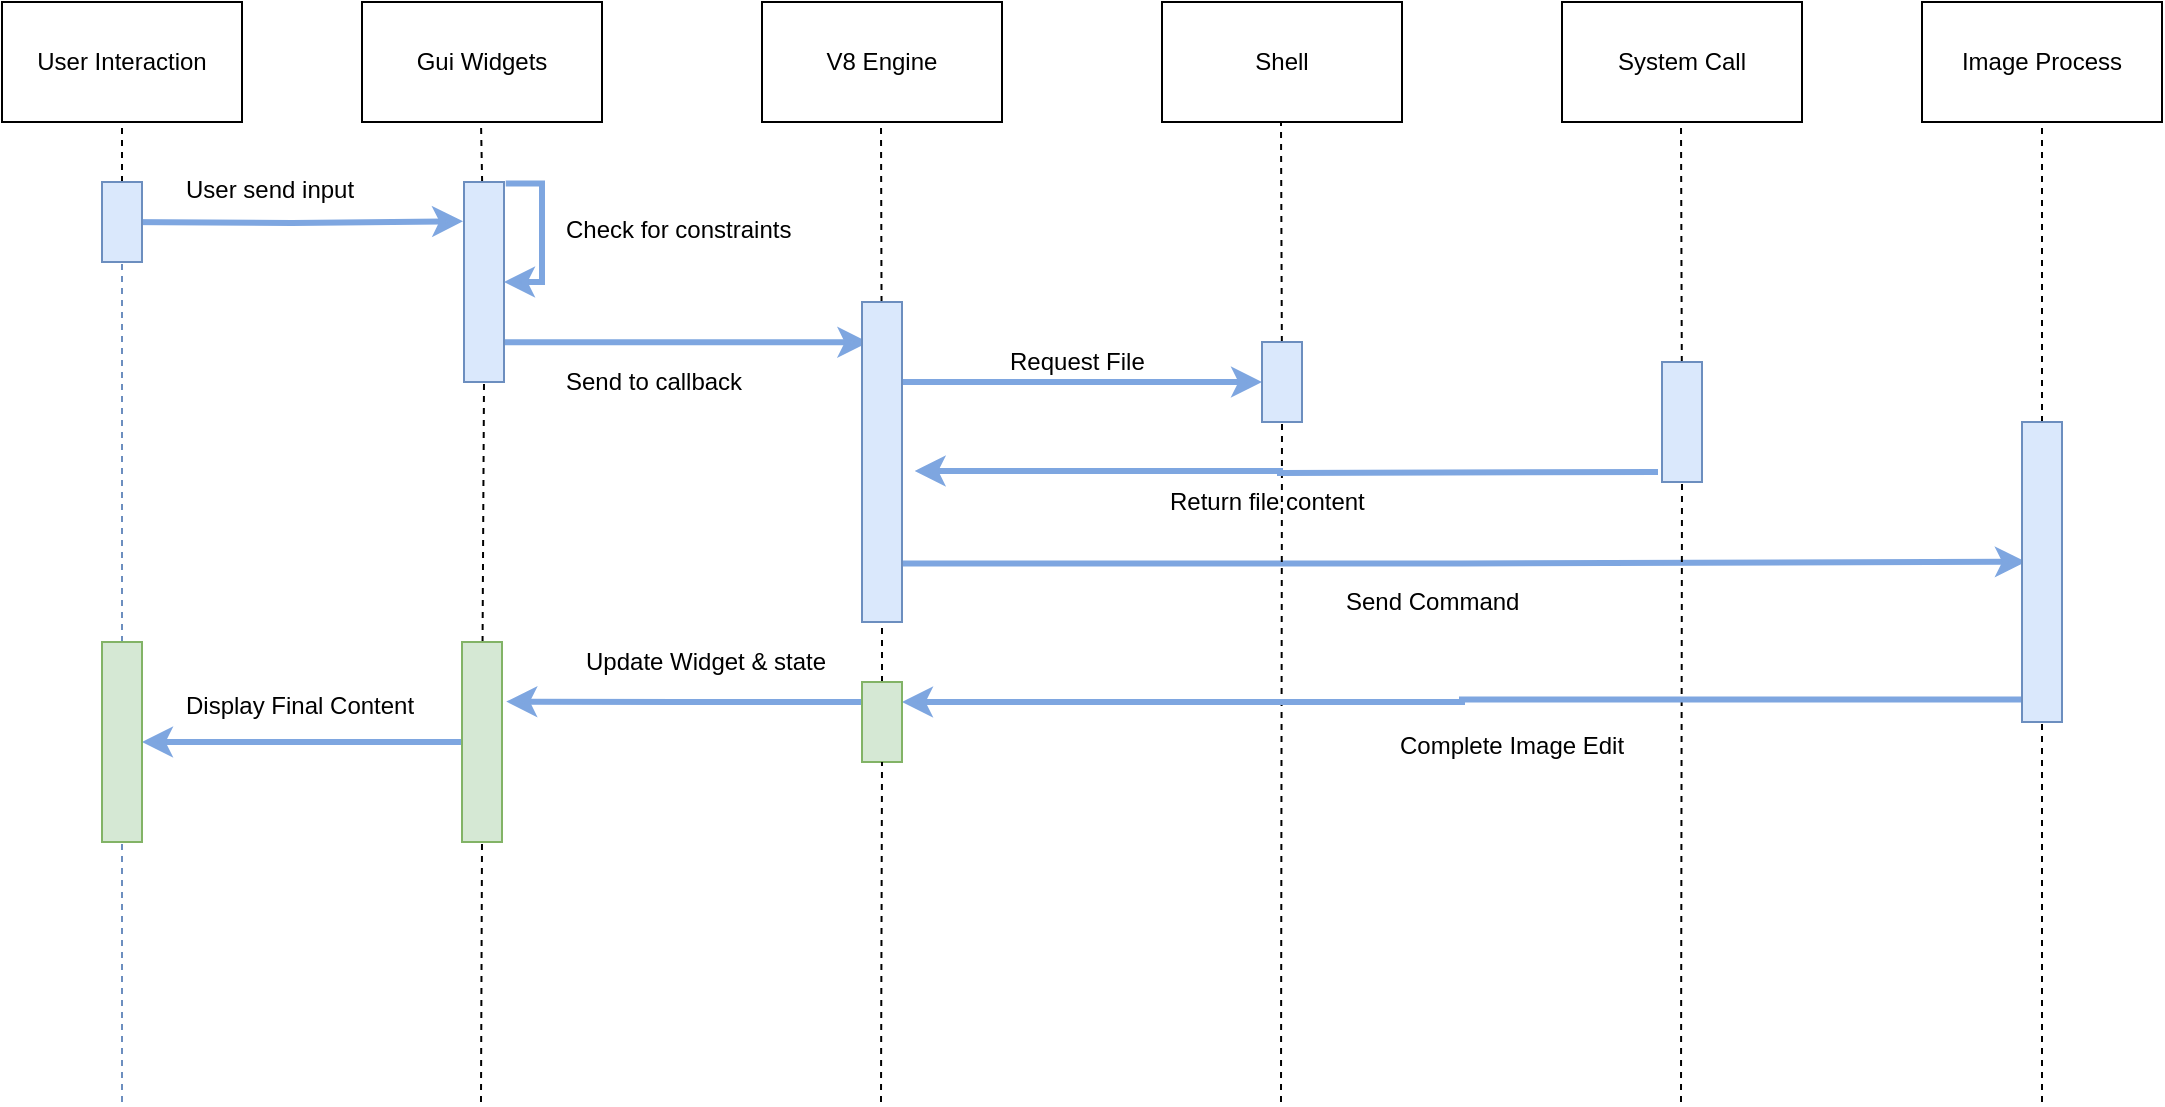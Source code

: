 <mxfile version="10.9.8" type="device"><diagram name="Page-1" id="e7e014a7-5840-1c2e-5031-d8a46d1fe8dd"><mxGraphModel dx="1466" dy="850" grid="1" gridSize="10" guides="1" tooltips="1" connect="1" arrows="1" fold="1" page="1" pageScale="1" pageWidth="1169" pageHeight="826" background="#ffffff" math="0" shadow="0"><root><mxCell id="0"/><mxCell id="1" parent="0"/><mxCell id="CmA-MdvDBtXe1rYLvWqY-41" value="User Interaction" style="rounded=0;whiteSpace=wrap;html=1;" vertex="1" parent="1"><mxGeometry x="20" y="20" width="120" height="60" as="geometry"/></mxCell><mxCell id="CmA-MdvDBtXe1rYLvWqY-42" value="Gui Widgets" style="rounded=0;whiteSpace=wrap;html=1;" vertex="1" parent="1"><mxGeometry x="200" y="20" width="120" height="60" as="geometry"/></mxCell><mxCell id="CmA-MdvDBtXe1rYLvWqY-43" value="V8 Engine" style="rounded=0;whiteSpace=wrap;html=1;" vertex="1" parent="1"><mxGeometry x="400" y="20" width="120" height="60" as="geometry"/></mxCell><mxCell id="CmA-MdvDBtXe1rYLvWqY-44" value="Shell" style="rounded=0;whiteSpace=wrap;html=1;" vertex="1" parent="1"><mxGeometry x="600" y="20" width="120" height="60" as="geometry"/></mxCell><mxCell id="CmA-MdvDBtXe1rYLvWqY-45" value="Image Process" style="rounded=0;whiteSpace=wrap;html=1;" vertex="1" parent="1"><mxGeometry x="980" y="20" width="120" height="60" as="geometry"/></mxCell><mxCell id="CmA-MdvDBtXe1rYLvWqY-46" value="System Call" style="rounded=0;whiteSpace=wrap;html=1;" vertex="1" parent="1"><mxGeometry x="800" y="20" width="120" height="60" as="geometry"/></mxCell><mxCell id="CmA-MdvDBtXe1rYLvWqY-47" value="" style="endArrow=none;dashed=1;html=1;entryX=0.5;entryY=1;entryDx=0;entryDy=0;" edge="1" parent="1" source="CmA-MdvDBtXe1rYLvWqY-53" target="CmA-MdvDBtXe1rYLvWqY-41"><mxGeometry width="50" height="50" relative="1" as="geometry"><mxPoint x="80" y="570" as="sourcePoint"/><mxPoint x="70" y="100" as="targetPoint"/></mxGeometry></mxCell><mxCell id="CmA-MdvDBtXe1rYLvWqY-48" value="" style="endArrow=none;dashed=1;html=1;entryX=0.5;entryY=1;entryDx=0;entryDy=0;" edge="1" parent="1" source="CmA-MdvDBtXe1rYLvWqY-57"><mxGeometry width="50" height="50" relative="1" as="geometry"><mxPoint x="259.5" y="570" as="sourcePoint"/><mxPoint x="259.5" y="80" as="targetPoint"/></mxGeometry></mxCell><mxCell id="CmA-MdvDBtXe1rYLvWqY-49" value="" style="endArrow=none;dashed=1;html=1;entryX=0.5;entryY=1;entryDx=0;entryDy=0;" edge="1" parent="1" source="CmA-MdvDBtXe1rYLvWqY-71"><mxGeometry width="50" height="50" relative="1" as="geometry"><mxPoint x="459.5" y="570" as="sourcePoint"/><mxPoint x="459.5" y="80" as="targetPoint"/></mxGeometry></mxCell><mxCell id="CmA-MdvDBtXe1rYLvWqY-50" value="" style="endArrow=none;dashed=1;html=1;entryX=0.5;entryY=1;entryDx=0;entryDy=0;" edge="1" parent="1" source="CmA-MdvDBtXe1rYLvWqY-77"><mxGeometry width="50" height="50" relative="1" as="geometry"><mxPoint x="659.5" y="570" as="sourcePoint"/><mxPoint x="659.5" y="80" as="targetPoint"/></mxGeometry></mxCell><mxCell id="CmA-MdvDBtXe1rYLvWqY-51" value="" style="endArrow=none;dashed=1;html=1;entryX=0.5;entryY=1;entryDx=0;entryDy=0;" edge="1" parent="1" source="CmA-MdvDBtXe1rYLvWqY-82"><mxGeometry width="50" height="50" relative="1" as="geometry"><mxPoint x="859.5" y="570" as="sourcePoint"/><mxPoint x="859.5" y="80" as="targetPoint"/></mxGeometry></mxCell><mxCell id="CmA-MdvDBtXe1rYLvWqY-52" value="" style="endArrow=none;dashed=1;html=1;entryX=0.5;entryY=1;entryDx=0;entryDy=0;" edge="1" parent="1" source="CmA-MdvDBtXe1rYLvWqY-86"><mxGeometry width="50" height="50" relative="1" as="geometry"><mxPoint x="1040" y="570" as="sourcePoint"/><mxPoint x="1040" y="80" as="targetPoint"/></mxGeometry></mxCell><mxCell id="CmA-MdvDBtXe1rYLvWqY-59" style="edgeStyle=orthogonalEdgeStyle;rounded=0;orthogonalLoop=1;jettySize=auto;html=1;exitX=1;exitY=0.5;exitDx=0;exitDy=0;entryX=-0.024;entryY=0.196;entryDx=0;entryDy=0;strokeColor=#7EA6E0;strokeWidth=3;entryPerimeter=0;" edge="1" parent="1" target="CmA-MdvDBtXe1rYLvWqY-57"><mxGeometry relative="1" as="geometry"><mxPoint x="77.862" y="130" as="sourcePoint"/><mxPoint x="239.241" y="126.552" as="targetPoint"/></mxGeometry></mxCell><mxCell id="CmA-MdvDBtXe1rYLvWqY-53" value="" style="rounded=0;whiteSpace=wrap;html=1;fillColor=#dae8fc;strokeColor=#6c8ebf;" vertex="1" parent="1"><mxGeometry x="70" y="110" width="20" height="40" as="geometry"/></mxCell><mxCell id="CmA-MdvDBtXe1rYLvWqY-54" value="" style="endArrow=none;dashed=1;html=1;entryX=0.5;entryY=1;entryDx=0;entryDy=0;fillColor=#dae8fc;strokeColor=#6c8ebf;" edge="1" parent="1" source="CmA-MdvDBtXe1rYLvWqY-101" target="CmA-MdvDBtXe1rYLvWqY-53"><mxGeometry width="50" height="50" relative="1" as="geometry"><mxPoint x="80" y="570" as="sourcePoint"/><mxPoint x="80" y="80" as="targetPoint"/></mxGeometry></mxCell><mxCell id="CmA-MdvDBtXe1rYLvWqY-75" style="edgeStyle=orthogonalEdgeStyle;rounded=0;orthogonalLoop=1;jettySize=auto;html=1;exitX=0.895;exitY=0.801;exitDx=0;exitDy=0;entryX=0.159;entryY=0.126;entryDx=0;entryDy=0;strokeColor=#7EA6E0;strokeWidth=3;exitPerimeter=0;entryPerimeter=0;" edge="1" parent="1" source="CmA-MdvDBtXe1rYLvWqY-57" target="CmA-MdvDBtXe1rYLvWqY-71"><mxGeometry relative="1" as="geometry"/></mxCell><mxCell id="CmA-MdvDBtXe1rYLvWqY-57" value="" style="rounded=0;whiteSpace=wrap;html=1;fillColor=#dae8fc;strokeColor=#6c8ebf;" vertex="1" parent="1"><mxGeometry x="251" y="110" width="20" height="100" as="geometry"/></mxCell><mxCell id="CmA-MdvDBtXe1rYLvWqY-58" value="" style="endArrow=none;dashed=1;html=1;entryX=0.5;entryY=1;entryDx=0;entryDy=0;" edge="1" parent="1" source="CmA-MdvDBtXe1rYLvWqY-97" target="CmA-MdvDBtXe1rYLvWqY-57"><mxGeometry width="50" height="50" relative="1" as="geometry"><mxPoint x="259.5" y="570" as="sourcePoint"/><mxPoint x="259.5" y="80" as="targetPoint"/></mxGeometry></mxCell><mxCell id="CmA-MdvDBtXe1rYLvWqY-61" value="User send input" style="text;html=1;resizable=0;points=[];autosize=1;align=left;verticalAlign=top;spacingTop=-4;" vertex="1" parent="1"><mxGeometry x="110" y="104" width="100" height="20" as="geometry"/></mxCell><mxCell id="CmA-MdvDBtXe1rYLvWqY-67" style="edgeStyle=orthogonalEdgeStyle;rounded=0;orthogonalLoop=1;jettySize=auto;html=1;entryX=1;entryY=0.5;entryDx=0;entryDy=0;strokeColor=#7EA6E0;strokeWidth=3;exitX=1.044;exitY=0.007;exitDx=0;exitDy=0;exitPerimeter=0;" edge="1" parent="1" source="CmA-MdvDBtXe1rYLvWqY-57" target="CmA-MdvDBtXe1rYLvWqY-57"><mxGeometry relative="1" as="geometry"><mxPoint x="270" y="120" as="sourcePoint"/><Array as="points"><mxPoint x="290" y="111"/><mxPoint x="290" y="160"/></Array></mxGeometry></mxCell><mxCell id="CmA-MdvDBtXe1rYLvWqY-70" value="Check for constraints" style="text;html=1;resizable=0;points=[];autosize=1;align=left;verticalAlign=top;spacingTop=-4;" vertex="1" parent="1"><mxGeometry x="300" y="124" width="130" height="20" as="geometry"/></mxCell><mxCell id="CmA-MdvDBtXe1rYLvWqY-80" style="edgeStyle=orthogonalEdgeStyle;rounded=0;orthogonalLoop=1;jettySize=auto;html=1;exitX=1;exitY=0.25;exitDx=0;exitDy=0;entryX=0;entryY=0.5;entryDx=0;entryDy=0;strokeColor=#7EA6E0;strokeWidth=3;" edge="1" parent="1" source="CmA-MdvDBtXe1rYLvWqY-71" target="CmA-MdvDBtXe1rYLvWqY-77"><mxGeometry relative="1" as="geometry"/></mxCell><mxCell id="CmA-MdvDBtXe1rYLvWqY-88" style="edgeStyle=orthogonalEdgeStyle;rounded=0;orthogonalLoop=1;jettySize=auto;html=1;exitX=0.98;exitY=0.817;exitDx=0;exitDy=0;entryX=0.096;entryY=0.466;entryDx=0;entryDy=0;strokeColor=#7EA6E0;strokeWidth=3;exitPerimeter=0;entryPerimeter=0;" edge="1" parent="1" source="CmA-MdvDBtXe1rYLvWqY-71" target="CmA-MdvDBtXe1rYLvWqY-86"><mxGeometry relative="1" as="geometry"/></mxCell><mxCell id="CmA-MdvDBtXe1rYLvWqY-71" value="" style="rounded=0;whiteSpace=wrap;html=1;fillColor=#dae8fc;strokeColor=#6c8ebf;" vertex="1" parent="1"><mxGeometry x="450" y="170" width="20" height="160" as="geometry"/></mxCell><mxCell id="CmA-MdvDBtXe1rYLvWqY-73" value="" style="endArrow=none;dashed=1;html=1;entryX=0.5;entryY=1;entryDx=0;entryDy=0;" edge="1" parent="1" source="CmA-MdvDBtXe1rYLvWqY-92" target="CmA-MdvDBtXe1rYLvWqY-71"><mxGeometry width="50" height="50" relative="1" as="geometry"><mxPoint x="459.5" y="570" as="sourcePoint"/><mxPoint x="459.5" y="80" as="targetPoint"/></mxGeometry></mxCell><mxCell id="CmA-MdvDBtXe1rYLvWqY-76" value="Send to callback" style="text;html=1;resizable=0;points=[];autosize=1;align=left;verticalAlign=top;spacingTop=-4;" vertex="1" parent="1"><mxGeometry x="300" y="200" width="100" height="20" as="geometry"/></mxCell><mxCell id="CmA-MdvDBtXe1rYLvWqY-77" value="" style="rounded=0;whiteSpace=wrap;html=1;fillColor=#dae8fc;strokeColor=#6c8ebf;" vertex="1" parent="1"><mxGeometry x="650" y="190" width="20" height="40" as="geometry"/></mxCell><mxCell id="CmA-MdvDBtXe1rYLvWqY-78" value="" style="endArrow=none;dashed=1;html=1;entryX=0.5;entryY=1;entryDx=0;entryDy=0;" edge="1" parent="1" target="CmA-MdvDBtXe1rYLvWqY-77"><mxGeometry width="50" height="50" relative="1" as="geometry"><mxPoint x="659.5" y="570" as="sourcePoint"/><mxPoint x="659.5" y="80" as="targetPoint"/></mxGeometry></mxCell><mxCell id="CmA-MdvDBtXe1rYLvWqY-81" value="Request File" style="text;html=1;resizable=0;points=[];autosize=1;align=left;verticalAlign=top;spacingTop=-4;" vertex="1" parent="1"><mxGeometry x="522" y="190" width="80" height="20" as="geometry"/></mxCell><mxCell id="CmA-MdvDBtXe1rYLvWqY-84" style="edgeStyle=orthogonalEdgeStyle;rounded=0;orthogonalLoop=1;jettySize=auto;html=1;strokeColor=#7EA6E0;strokeWidth=3;entryX=1.317;entryY=0.528;entryDx=0;entryDy=0;entryPerimeter=0;" edge="1" parent="1" target="CmA-MdvDBtXe1rYLvWqY-71"><mxGeometry relative="1" as="geometry"><mxPoint x="848" y="255" as="sourcePoint"/></mxGeometry></mxCell><mxCell id="CmA-MdvDBtXe1rYLvWqY-82" value="" style="rounded=0;whiteSpace=wrap;html=1;fillColor=#dae8fc;strokeColor=#6c8ebf;" vertex="1" parent="1"><mxGeometry x="850" y="200" width="20" height="60" as="geometry"/></mxCell><mxCell id="CmA-MdvDBtXe1rYLvWqY-83" value="" style="endArrow=none;dashed=1;html=1;entryX=0.5;entryY=1;entryDx=0;entryDy=0;" edge="1" parent="1" target="CmA-MdvDBtXe1rYLvWqY-82"><mxGeometry width="50" height="50" relative="1" as="geometry"><mxPoint x="859.5" y="570" as="sourcePoint"/><mxPoint x="859.5" y="80" as="targetPoint"/></mxGeometry></mxCell><mxCell id="CmA-MdvDBtXe1rYLvWqY-85" value="Return file content" style="text;html=1;resizable=0;points=[];autosize=1;align=left;verticalAlign=top;spacingTop=-4;" vertex="1" parent="1"><mxGeometry x="602" y="260" width="110" height="20" as="geometry"/></mxCell><mxCell id="CmA-MdvDBtXe1rYLvWqY-95" style="edgeStyle=orthogonalEdgeStyle;rounded=0;orthogonalLoop=1;jettySize=auto;html=1;entryX=1;entryY=0.25;entryDx=0;entryDy=0;strokeColor=#7EA6E0;strokeWidth=3;exitX=0.069;exitY=0.925;exitDx=0;exitDy=0;exitPerimeter=0;" edge="1" parent="1" source="CmA-MdvDBtXe1rYLvWqY-86" target="CmA-MdvDBtXe1rYLvWqY-92"><mxGeometry relative="1" as="geometry"><mxPoint x="1020" y="370" as="sourcePoint"/></mxGeometry></mxCell><mxCell id="CmA-MdvDBtXe1rYLvWqY-86" value="" style="rounded=0;whiteSpace=wrap;html=1;fillColor=#dae8fc;strokeColor=#6c8ebf;" vertex="1" parent="1"><mxGeometry x="1030" y="230" width="20" height="150" as="geometry"/></mxCell><mxCell id="CmA-MdvDBtXe1rYLvWqY-87" value="" style="endArrow=none;dashed=1;html=1;entryX=0.5;entryY=1;entryDx=0;entryDy=0;" edge="1" parent="1" target="CmA-MdvDBtXe1rYLvWqY-86"><mxGeometry width="50" height="50" relative="1" as="geometry"><mxPoint x="1040" y="570" as="sourcePoint"/><mxPoint x="1040" y="80" as="targetPoint"/></mxGeometry></mxCell><mxCell id="CmA-MdvDBtXe1rYLvWqY-89" value="Send Command" style="text;html=1;resizable=0;points=[];autosize=1;align=left;verticalAlign=top;spacingTop=-4;" vertex="1" parent="1"><mxGeometry x="690" y="310" width="100" height="20" as="geometry"/></mxCell><mxCell id="CmA-MdvDBtXe1rYLvWqY-99" style="edgeStyle=orthogonalEdgeStyle;rounded=0;orthogonalLoop=1;jettySize=auto;html=1;exitX=0;exitY=0.25;exitDx=0;exitDy=0;entryX=1.107;entryY=0.298;entryDx=0;entryDy=0;strokeColor=#7EA6E0;strokeWidth=3;entryPerimeter=0;" edge="1" parent="1" source="CmA-MdvDBtXe1rYLvWqY-92" target="CmA-MdvDBtXe1rYLvWqY-97"><mxGeometry relative="1" as="geometry"/></mxCell><mxCell id="CmA-MdvDBtXe1rYLvWqY-92" value="" style="rounded=0;whiteSpace=wrap;html=1;fillColor=#d5e8d4;strokeColor=#82b366;" vertex="1" parent="1"><mxGeometry x="450" y="360" width="20" height="40" as="geometry"/></mxCell><mxCell id="CmA-MdvDBtXe1rYLvWqY-93" value="" style="endArrow=none;dashed=1;html=1;entryX=0.5;entryY=1;entryDx=0;entryDy=0;" edge="1" parent="1" target="CmA-MdvDBtXe1rYLvWqY-92"><mxGeometry width="50" height="50" relative="1" as="geometry"><mxPoint x="459.5" y="570" as="sourcePoint"/><mxPoint x="460" y="330" as="targetPoint"/></mxGeometry></mxCell><mxCell id="CmA-MdvDBtXe1rYLvWqY-96" value="Complete Image Edit" style="text;html=1;resizable=0;points=[];autosize=1;align=left;verticalAlign=top;spacingTop=-4;" vertex="1" parent="1"><mxGeometry x="717" y="382" width="130" height="20" as="geometry"/></mxCell><mxCell id="CmA-MdvDBtXe1rYLvWqY-103" style="edgeStyle=orthogonalEdgeStyle;rounded=0;orthogonalLoop=1;jettySize=auto;html=1;exitX=0;exitY=0.5;exitDx=0;exitDy=0;strokeColor=#7EA6E0;strokeWidth=3;" edge="1" parent="1" source="CmA-MdvDBtXe1rYLvWqY-97" target="CmA-MdvDBtXe1rYLvWqY-101"><mxGeometry relative="1" as="geometry"/></mxCell><mxCell id="CmA-MdvDBtXe1rYLvWqY-97" value="" style="rounded=0;whiteSpace=wrap;html=1;fillColor=#d5e8d4;strokeColor=#82b366;" vertex="1" parent="1"><mxGeometry x="250" y="340" width="20" height="100" as="geometry"/></mxCell><mxCell id="CmA-MdvDBtXe1rYLvWqY-98" value="" style="endArrow=none;dashed=1;html=1;entryX=0.5;entryY=1;entryDx=0;entryDy=0;" edge="1" parent="1" target="CmA-MdvDBtXe1rYLvWqY-97"><mxGeometry width="50" height="50" relative="1" as="geometry"><mxPoint x="259.5" y="570" as="sourcePoint"/><mxPoint x="261" y="210" as="targetPoint"/></mxGeometry></mxCell><mxCell id="CmA-MdvDBtXe1rYLvWqY-100" value="Update Widget &amp;amp; state" style="text;html=1;resizable=0;points=[];autosize=1;align=left;verticalAlign=top;spacingTop=-4;" vertex="1" parent="1"><mxGeometry x="310" y="340" width="140" height="20" as="geometry"/></mxCell><mxCell id="CmA-MdvDBtXe1rYLvWqY-101" value="" style="rounded=0;whiteSpace=wrap;html=1;fillColor=#d5e8d4;strokeColor=#82b366;" vertex="1" parent="1"><mxGeometry x="70" y="340" width="20" height="100" as="geometry"/></mxCell><mxCell id="CmA-MdvDBtXe1rYLvWqY-102" value="" style="endArrow=none;dashed=1;html=1;entryX=0.5;entryY=1;entryDx=0;entryDy=0;fillColor=#dae8fc;strokeColor=#6c8ebf;" edge="1" parent="1" target="CmA-MdvDBtXe1rYLvWqY-101"><mxGeometry width="50" height="50" relative="1" as="geometry"><mxPoint x="80" y="570" as="sourcePoint"/><mxPoint x="80" y="150" as="targetPoint"/></mxGeometry></mxCell><mxCell id="CmA-MdvDBtXe1rYLvWqY-104" value="Display Final Content" style="text;html=1;resizable=0;points=[];autosize=1;align=left;verticalAlign=top;spacingTop=-4;" vertex="1" parent="1"><mxGeometry x="110" y="362" width="130" height="20" as="geometry"/></mxCell></root></mxGraphModel></diagram></mxfile>